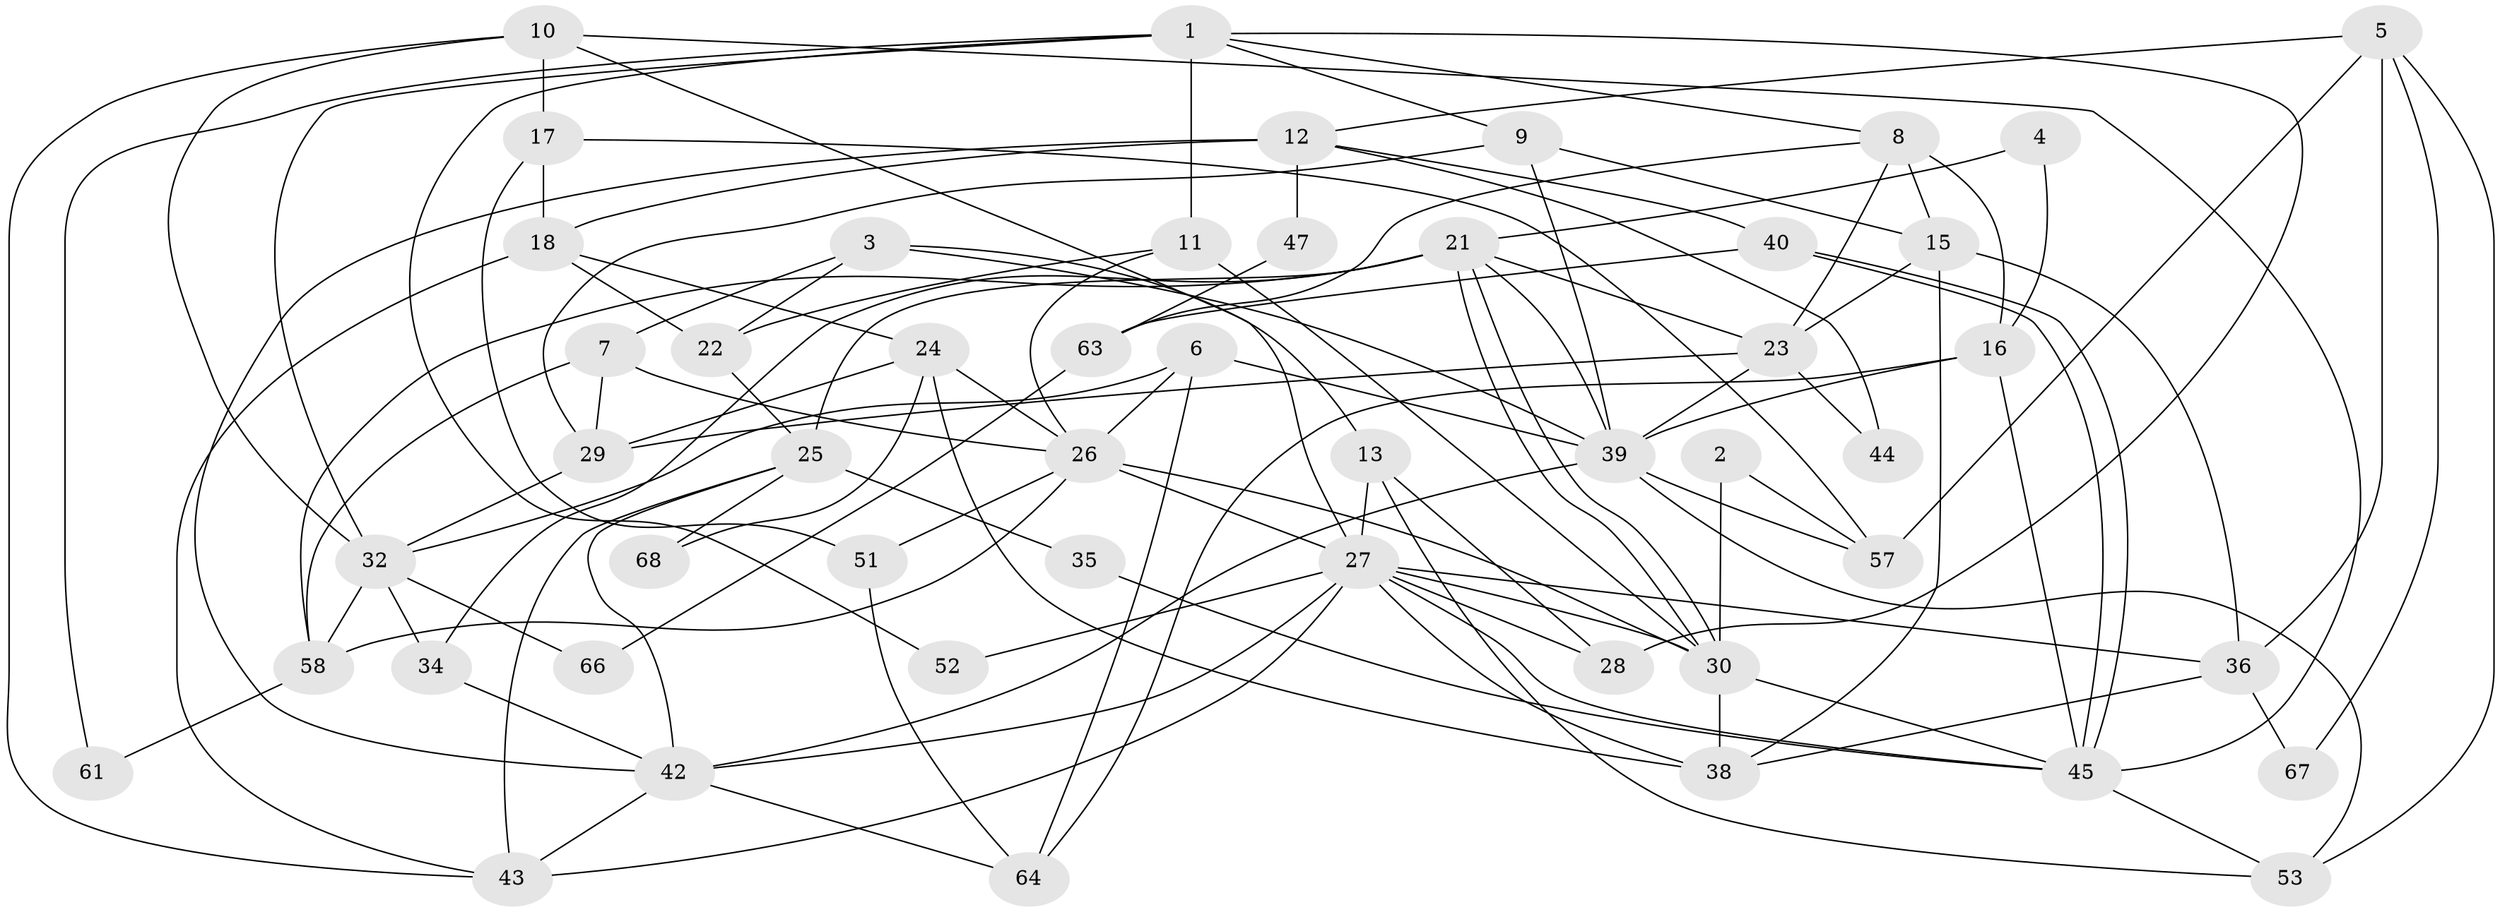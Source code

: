 // original degree distribution, {2: 0.18055555555555555, 4: 0.25, 5: 0.25, 3: 0.19444444444444445, 7: 0.05555555555555555, 6: 0.06944444444444445}
// Generated by graph-tools (version 1.1) at 2025/11/02/27/25 16:11:19]
// undirected, 50 vertices, 116 edges
graph export_dot {
graph [start="1"]
  node [color=gray90,style=filled];
  1 [super="+48"];
  2;
  3;
  4;
  5;
  6 [super="+14"];
  7;
  8 [super="+55"];
  9;
  10;
  11;
  12 [super="+33"];
  13;
  15 [super="+20"];
  16 [super="+65"];
  17 [super="+31"];
  18 [super="+19"];
  21 [super="+50"];
  22;
  23 [super="+49"];
  24;
  25 [super="+41"];
  26 [super="+70"];
  27 [super="+60"];
  28 [super="+69"];
  29;
  30 [super="+37"];
  32 [super="+46"];
  34;
  35;
  36;
  38 [super="+72"];
  39 [super="+59"];
  40;
  42 [super="+54"];
  43 [super="+62"];
  44;
  45 [super="+56"];
  47;
  51;
  52;
  53;
  57;
  58;
  61;
  63;
  64 [super="+71"];
  66;
  67;
  68;
  1 -- 9;
  1 -- 52;
  1 -- 8;
  1 -- 11;
  1 -- 28;
  1 -- 61;
  1 -- 32;
  2 -- 57;
  2 -- 30;
  3 -- 22;
  3 -- 7;
  3 -- 13;
  3 -- 39;
  4 -- 16;
  4 -- 21;
  5 -- 36;
  5 -- 57;
  5 -- 53;
  5 -- 67;
  5 -- 12;
  6 -- 26;
  6 -- 39;
  6 -- 64;
  6 -- 32;
  7 -- 29;
  7 -- 26;
  7 -- 58;
  8 -- 15 [weight=2];
  8 -- 23;
  8 -- 63;
  8 -- 16;
  9 -- 39;
  9 -- 29;
  9 -- 15;
  10 -- 45;
  10 -- 17;
  10 -- 43;
  10 -- 32;
  10 -- 27;
  11 -- 22;
  11 -- 30;
  11 -- 26;
  12 -- 18 [weight=2];
  12 -- 44;
  12 -- 40;
  12 -- 42;
  12 -- 47;
  13 -- 53;
  13 -- 28;
  13 -- 27;
  15 -- 38;
  15 -- 36;
  15 -- 23;
  16 -- 45;
  16 -- 64 [weight=2];
  16 -- 39;
  17 -- 18;
  17 -- 51;
  17 -- 57;
  18 -- 24;
  18 -- 22;
  18 -- 43;
  21 -- 30;
  21 -- 30;
  21 -- 23;
  21 -- 34;
  21 -- 39;
  21 -- 25;
  21 -- 58;
  22 -- 25;
  23 -- 44;
  23 -- 39;
  23 -- 29;
  24 -- 38;
  24 -- 29;
  24 -- 68;
  24 -- 26;
  25 -- 35;
  25 -- 68;
  25 -- 42;
  25 -- 43;
  26 -- 58;
  26 -- 30 [weight=2];
  26 -- 51;
  26 -- 27;
  27 -- 36;
  27 -- 38;
  27 -- 52;
  27 -- 45;
  27 -- 28 [weight=2];
  27 -- 30;
  27 -- 42;
  27 -- 43;
  29 -- 32;
  30 -- 45;
  30 -- 38;
  32 -- 34;
  32 -- 66;
  32 -- 58;
  34 -- 42;
  35 -- 45;
  36 -- 38;
  36 -- 67;
  39 -- 42;
  39 -- 57;
  39 -- 53;
  40 -- 45;
  40 -- 45;
  40 -- 63;
  42 -- 43;
  42 -- 64;
  45 -- 53;
  47 -- 63;
  51 -- 64;
  58 -- 61;
  63 -- 66;
}
